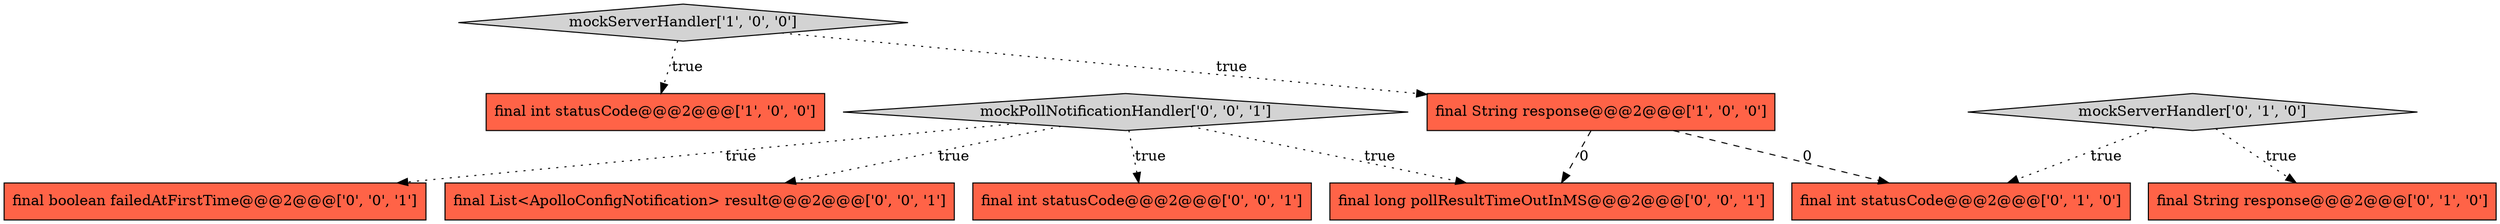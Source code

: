 digraph {
0 [style = filled, label = "final int statusCode@@@2@@@['1', '0', '0']", fillcolor = tomato, shape = box image = "AAA0AAABBB1BBB"];
6 [style = filled, label = "final List<ApolloConfigNotification> result@@@2@@@['0', '0', '1']", fillcolor = tomato, shape = box image = "AAA0AAABBB3BBB"];
9 [style = filled, label = "final int statusCode@@@2@@@['0', '0', '1']", fillcolor = tomato, shape = box image = "AAA0AAABBB3BBB"];
10 [style = filled, label = "final long pollResultTimeOutInMS@@@2@@@['0', '0', '1']", fillcolor = tomato, shape = box image = "AAA0AAABBB3BBB"];
1 [style = filled, label = "mockServerHandler['1', '0', '0']", fillcolor = lightgray, shape = diamond image = "AAA0AAABBB1BBB"];
8 [style = filled, label = "mockPollNotificationHandler['0', '0', '1']", fillcolor = lightgray, shape = diamond image = "AAA0AAABBB3BBB"];
3 [style = filled, label = "final String response@@@2@@@['0', '1', '0']", fillcolor = tomato, shape = box image = "AAA0AAABBB2BBB"];
5 [style = filled, label = "mockServerHandler['0', '1', '0']", fillcolor = lightgray, shape = diamond image = "AAA0AAABBB2BBB"];
7 [style = filled, label = "final boolean failedAtFirstTime@@@2@@@['0', '0', '1']", fillcolor = tomato, shape = box image = "AAA0AAABBB3BBB"];
2 [style = filled, label = "final String response@@@2@@@['1', '0', '0']", fillcolor = tomato, shape = box image = "AAA1AAABBB1BBB"];
4 [style = filled, label = "final int statusCode@@@2@@@['0', '1', '0']", fillcolor = tomato, shape = box image = "AAA1AAABBB2BBB"];
8->7 [style = dotted, label="true"];
1->0 [style = dotted, label="true"];
8->9 [style = dotted, label="true"];
8->6 [style = dotted, label="true"];
8->10 [style = dotted, label="true"];
5->3 [style = dotted, label="true"];
1->2 [style = dotted, label="true"];
5->4 [style = dotted, label="true"];
2->10 [style = dashed, label="0"];
2->4 [style = dashed, label="0"];
}
